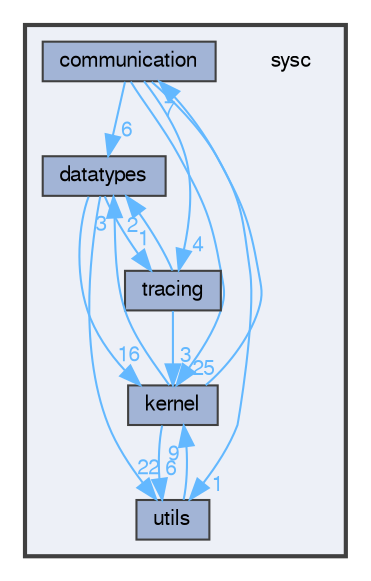 digraph "sysc"
{
 // LATEX_PDF_SIZE
  bgcolor="transparent";
  edge [fontname=FreeSans,fontsize=10,labelfontname=FreeSans,labelfontsize=10];
  node [fontname=FreeSans,fontsize=10,shape=box,height=0.2,width=0.4];
  compound=true
  subgraph clusterdir_b3fe251d03f02f270a00ddc1eaee8ac2 {
    graph [ bgcolor="#edf0f7", pencolor="grey25", label="", fontname=FreeSans,fontsize=10 style="filled,bold", URL="dir_b3fe251d03f02f270a00ddc1eaee8ac2.html",tooltip=""]
    dir_b3fe251d03f02f270a00ddc1eaee8ac2 [shape=plaintext, label="sysc"];
  dir_1f5acf9294170349f6e9bfe447c29bee [label="communication", fillcolor="#a2b4d6", color="grey25", style="filled", URL="dir_1f5acf9294170349f6e9bfe447c29bee.html",tooltip=""];
  dir_5e69c086e82be690ab2b0365646e74e7 [label="datatypes", fillcolor="#a2b4d6", color="grey25", style="filled", URL="dir_5e69c086e82be690ab2b0365646e74e7.html",tooltip=""];
  dir_b4b56023568c35e5a49172d00a6c7a39 [label="kernel", fillcolor="#a2b4d6", color="grey25", style="filled", URL="dir_b4b56023568c35e5a49172d00a6c7a39.html",tooltip=""];
  dir_4eddbcb30e9a369379b31e2b2e8cd530 [label="tracing", fillcolor="#a2b4d6", color="grey25", style="filled", URL="dir_4eddbcb30e9a369379b31e2b2e8cd530.html",tooltip=""];
  dir_abe2d21ecb619c40140cdc0b9ea59ef5 [label="utils", fillcolor="#a2b4d6", color="grey25", style="filled", URL="dir_abe2d21ecb619c40140cdc0b9ea59ef5.html",tooltip=""];
  }
  dir_1f5acf9294170349f6e9bfe447c29bee->dir_4eddbcb30e9a369379b31e2b2e8cd530 [headlabel="4", labeldistance=1.5 headhref="dir_000001_000008.html" href="dir_000001_000008.html" color="steelblue1" fontcolor="steelblue1"];
  dir_1f5acf9294170349f6e9bfe447c29bee->dir_5e69c086e82be690ab2b0365646e74e7 [headlabel="6", labeldistance=1.5 headhref="dir_000001_000002.html" href="dir_000001_000002.html" color="steelblue1" fontcolor="steelblue1"];
  dir_1f5acf9294170349f6e9bfe447c29bee->dir_abe2d21ecb619c40140cdc0b9ea59ef5 [headlabel="1", labeldistance=1.5 headhref="dir_000001_000009.html" href="dir_000001_000009.html" color="steelblue1" fontcolor="steelblue1"];
  dir_1f5acf9294170349f6e9bfe447c29bee->dir_b4b56023568c35e5a49172d00a6c7a39 [headlabel="25", labeldistance=1.5 headhref="dir_000001_000005.html" href="dir_000001_000005.html" color="steelblue1" fontcolor="steelblue1"];
  dir_5e69c086e82be690ab2b0365646e74e7->dir_abe2d21ecb619c40140cdc0b9ea59ef5 [headlabel="22", labeldistance=1.5 headhref="dir_000002_000009.html" href="dir_000002_000009.html" color="steelblue1" fontcolor="steelblue1"];
  dir_5e69c086e82be690ab2b0365646e74e7->dir_b4b56023568c35e5a49172d00a6c7a39 [headlabel="16", labeldistance=1.5 headhref="dir_000002_000005.html" href="dir_000002_000005.html" color="steelblue1" fontcolor="steelblue1"];
  dir_5e69c086e82be690ab2b0365646e74e7->dir_4eddbcb30e9a369379b31e2b2e8cd530 [headlabel="1", labeldistance=1.5 headhref="dir_000002_000008.html" href="dir_000002_000008.html" color="steelblue1" fontcolor="steelblue1"];
  dir_b4b56023568c35e5a49172d00a6c7a39->dir_1f5acf9294170349f6e9bfe447c29bee [headlabel="7", labeldistance=1.5 headhref="dir_000005_000001.html" href="dir_000005_000001.html" color="steelblue1" fontcolor="steelblue1"];
  dir_b4b56023568c35e5a49172d00a6c7a39->dir_5e69c086e82be690ab2b0365646e74e7 [headlabel="3", labeldistance=1.5 headhref="dir_000005_000002.html" href="dir_000005_000002.html" color="steelblue1" fontcolor="steelblue1"];
  dir_b4b56023568c35e5a49172d00a6c7a39->dir_abe2d21ecb619c40140cdc0b9ea59ef5 [headlabel="6", labeldistance=1.5 headhref="dir_000005_000009.html" href="dir_000005_000009.html" color="steelblue1" fontcolor="steelblue1"];
  dir_4eddbcb30e9a369379b31e2b2e8cd530->dir_5e69c086e82be690ab2b0365646e74e7 [headlabel="2", labeldistance=1.5 headhref="dir_000008_000002.html" href="dir_000008_000002.html" color="steelblue1" fontcolor="steelblue1"];
  dir_4eddbcb30e9a369379b31e2b2e8cd530->dir_b4b56023568c35e5a49172d00a6c7a39 [headlabel="3", labeldistance=1.5 headhref="dir_000008_000005.html" href="dir_000008_000005.html" color="steelblue1" fontcolor="steelblue1"];
  dir_abe2d21ecb619c40140cdc0b9ea59ef5->dir_b4b56023568c35e5a49172d00a6c7a39 [headlabel="9", labeldistance=1.5 headhref="dir_000009_000005.html" href="dir_000009_000005.html" color="steelblue1" fontcolor="steelblue1"];
}
